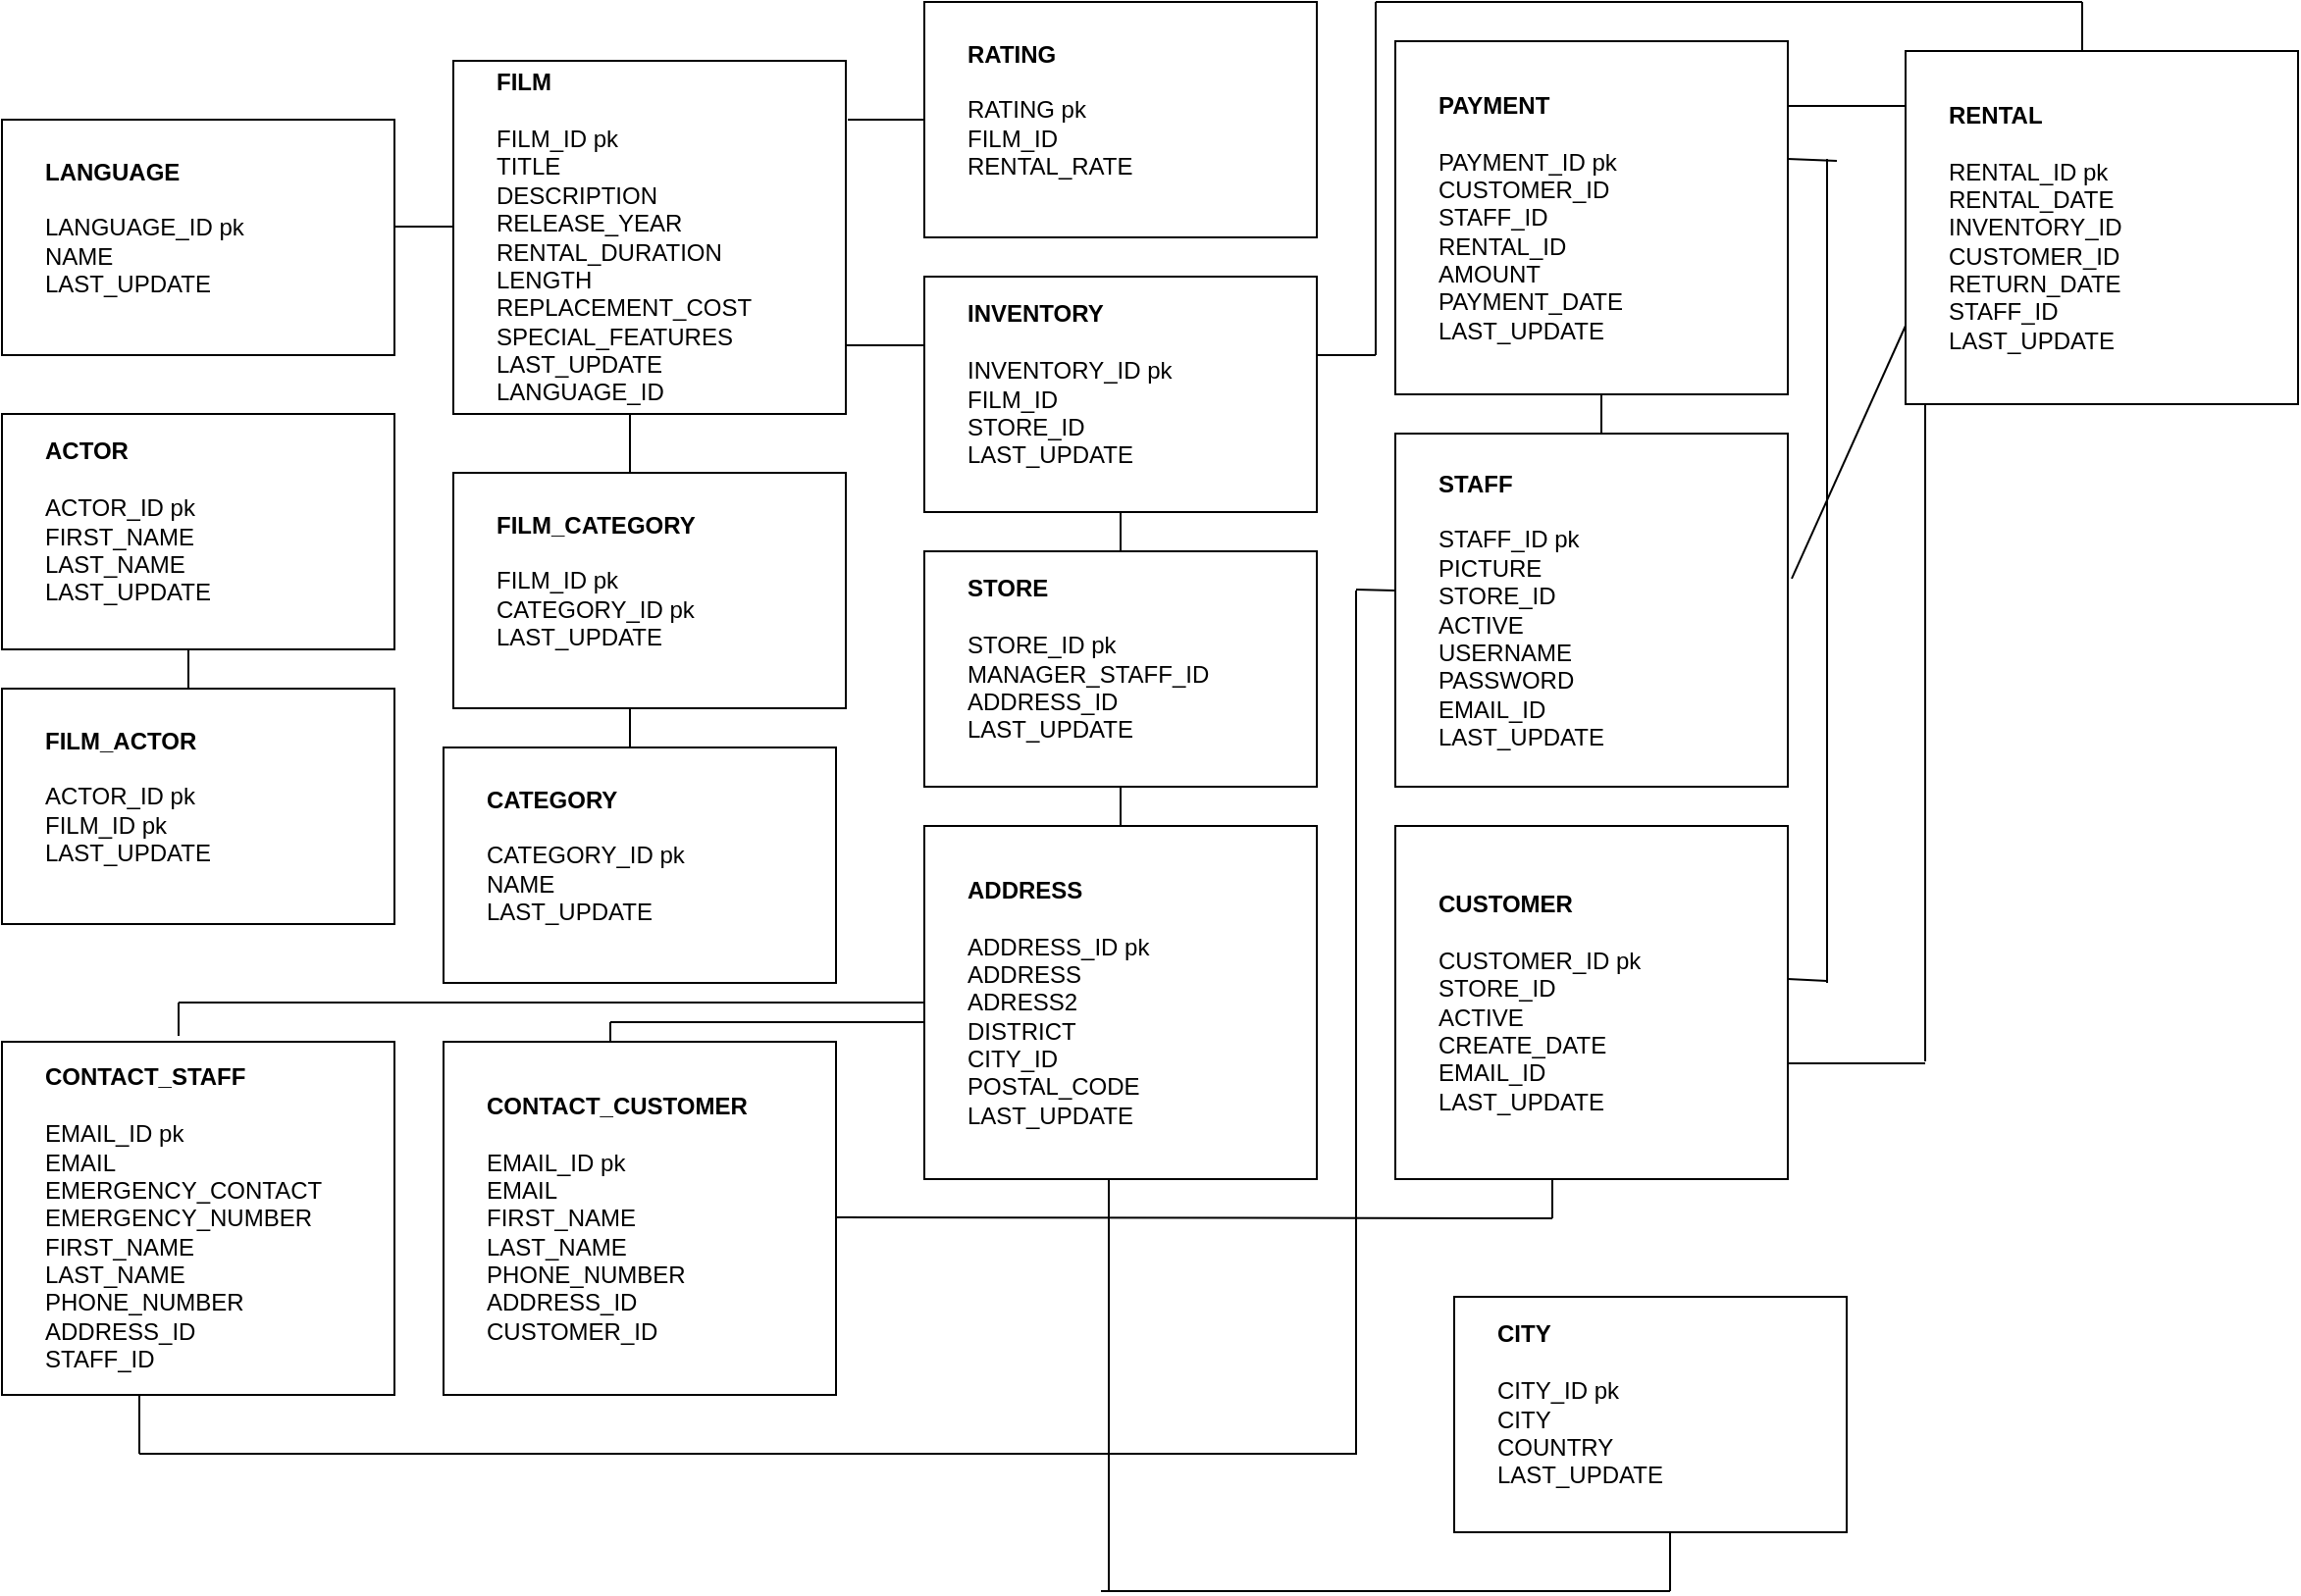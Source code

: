 <mxfile version="14.2.7" type="device"><diagram id="pTAl0OjDMxhIkB_9Gs8P" name="Page-1"><mxGraphModel dx="2764" dy="2748" grid="1" gridSize="10" guides="1" tooltips="1" connect="1" arrows="1" fold="1" page="1" pageScale="1" pageWidth="1169" pageHeight="827" math="0" shadow="0"><root><mxCell id="0"/><mxCell id="1" parent="0"/><mxCell id="6Wa7xIm3Aodu6ZHsRnm2-1" value="" style="rounded=0;whiteSpace=wrap;html=1;" vertex="1" parent="1"><mxGeometry x="600" y="410" width="200" height="120" as="geometry"/></mxCell><mxCell id="6Wa7xIm3Aodu6ZHsRnm2-2" value="&lt;b&gt;LANGUAGE&lt;br&gt;&lt;br&gt;&lt;/b&gt;LANGUAGE_ID pk&lt;br&gt;NAME&lt;br&gt;LAST_UPDATE" style="text;html=1;strokeColor=none;fillColor=none;align=left;verticalAlign=middle;whiteSpace=wrap;rounded=0;" vertex="1" parent="1"><mxGeometry x="620" y="420" width="150" height="90" as="geometry"/></mxCell><mxCell id="6Wa7xIm3Aodu6ZHsRnm2-6" value="" style="rounded=0;whiteSpace=wrap;html=1;" vertex="1" parent="1"><mxGeometry x="830" y="380" width="200" height="180" as="geometry"/></mxCell><mxCell id="6Wa7xIm3Aodu6ZHsRnm2-7" value="&lt;b&gt;FILM&lt;br&gt;&lt;br&gt;&lt;/b&gt;FILM_ID pk&lt;br&gt;TITLE&lt;br&gt;DESCRIPTION&lt;br&gt;RELEASE_YEAR&lt;br&gt;RENTAL_DURATION&lt;br&gt;LENGTH&lt;br&gt;REPLACEMENT_COST&lt;br&gt;SPECIAL_FEATURES&lt;br&gt;LAST_UPDATE&lt;br&gt;LANGUAGE_ID" style="text;html=1;strokeColor=none;fillColor=none;align=left;verticalAlign=middle;whiteSpace=wrap;rounded=0;" vertex="1" parent="1"><mxGeometry x="850" y="415" width="160" height="110" as="geometry"/></mxCell><mxCell id="6Wa7xIm3Aodu6ZHsRnm2-8" value="" style="endArrow=none;html=1;" edge="1" parent="1"><mxGeometry width="50" height="50" relative="1" as="geometry"><mxPoint x="800" y="464.5" as="sourcePoint"/><mxPoint x="830" y="464.5" as="targetPoint"/><Array as="points"><mxPoint x="800" y="464.5"/></Array></mxGeometry></mxCell><mxCell id="6Wa7xIm3Aodu6ZHsRnm2-9" value="" style="rounded=0;whiteSpace=wrap;html=1;" vertex="1" parent="1"><mxGeometry x="600" y="560" width="200" height="120" as="geometry"/></mxCell><mxCell id="6Wa7xIm3Aodu6ZHsRnm2-10" value="&lt;b&gt;ACTOR&lt;br&gt;&lt;br&gt;&lt;/b&gt;ACTOR_ID pk&lt;br&gt;FIRST_NAME&lt;br&gt;LAST_NAME&lt;br&gt;LAST_UPDATE" style="text;html=1;strokeColor=none;fillColor=none;align=left;verticalAlign=middle;whiteSpace=wrap;rounded=0;" vertex="1" parent="1"><mxGeometry x="620" y="570" width="150" height="90" as="geometry"/></mxCell><mxCell id="6Wa7xIm3Aodu6ZHsRnm2-11" value="" style="rounded=0;whiteSpace=wrap;html=1;" vertex="1" parent="1"><mxGeometry x="600" y="700" width="200" height="120" as="geometry"/></mxCell><mxCell id="6Wa7xIm3Aodu6ZHsRnm2-12" value="&lt;b&gt;FILM_ACTOR&lt;br&gt;&lt;br&gt;&lt;/b&gt;ACTOR_ID pk&lt;br&gt;FILM_ID pk&lt;br&gt;LAST_UPDATE" style="text;html=1;strokeColor=none;fillColor=none;align=left;verticalAlign=middle;whiteSpace=wrap;rounded=0;" vertex="1" parent="1"><mxGeometry x="620" y="710" width="150" height="90" as="geometry"/></mxCell><mxCell id="6Wa7xIm3Aodu6ZHsRnm2-13" value="" style="rounded=0;whiteSpace=wrap;html=1;" vertex="1" parent="1"><mxGeometry x="825" y="730" width="200" height="120" as="geometry"/></mxCell><mxCell id="6Wa7xIm3Aodu6ZHsRnm2-14" value="&lt;b&gt;CATEGORY&lt;br&gt;&lt;br&gt;&lt;/b&gt;CATEGORY_ID pk&lt;br&gt;NAME&lt;br&gt;LAST_UPDATE" style="text;html=1;strokeColor=none;fillColor=none;align=left;verticalAlign=middle;whiteSpace=wrap;rounded=0;" vertex="1" parent="1"><mxGeometry x="845" y="740" width="150" height="90" as="geometry"/></mxCell><mxCell id="6Wa7xIm3Aodu6ZHsRnm2-15" value="" style="rounded=0;whiteSpace=wrap;html=1;" vertex="1" parent="1"><mxGeometry x="830" y="590" width="200" height="120" as="geometry"/></mxCell><mxCell id="6Wa7xIm3Aodu6ZHsRnm2-16" value="&lt;b&gt;FILM_CATEGORY&lt;br&gt;&lt;br&gt;&lt;/b&gt;FILM_ID pk&lt;br&gt;CATEGORY_ID pk&lt;br&gt;LAST_UPDATE" style="text;html=1;strokeColor=none;fillColor=none;align=left;verticalAlign=middle;whiteSpace=wrap;rounded=0;" vertex="1" parent="1"><mxGeometry x="850" y="600" width="150" height="90" as="geometry"/></mxCell><mxCell id="6Wa7xIm3Aodu6ZHsRnm2-20" value="" style="endArrow=none;html=1;" edge="1" parent="1"><mxGeometry width="50" height="50" relative="1" as="geometry"><mxPoint x="920" y="590" as="sourcePoint"/><mxPoint x="920" y="560" as="targetPoint"/></mxGeometry></mxCell><mxCell id="6Wa7xIm3Aodu6ZHsRnm2-21" value="" style="endArrow=none;html=1;" edge="1" parent="1" target="6Wa7xIm3Aodu6ZHsRnm2-10"><mxGeometry width="50" height="50" relative="1" as="geometry"><mxPoint x="709.5" y="570" as="sourcePoint"/><mxPoint x="709.5" y="540" as="targetPoint"/></mxGeometry></mxCell><mxCell id="6Wa7xIm3Aodu6ZHsRnm2-22" value="" style="endArrow=none;html=1;" edge="1" parent="1" target="6Wa7xIm3Aodu6ZHsRnm2-10"><mxGeometry width="50" height="50" relative="1" as="geometry"><mxPoint x="709.5" y="570" as="sourcePoint"/><mxPoint x="709.5" y="540" as="targetPoint"/></mxGeometry></mxCell><mxCell id="6Wa7xIm3Aodu6ZHsRnm2-23" value="" style="endArrow=none;html=1;" edge="1" parent="1"><mxGeometry width="50" height="50" relative="1" as="geometry"><mxPoint x="695" y="700" as="sourcePoint"/><mxPoint x="695" y="680" as="targetPoint"/></mxGeometry></mxCell><mxCell id="6Wa7xIm3Aodu6ZHsRnm2-27" value="" style="endArrow=none;html=1;" edge="1" parent="1"><mxGeometry width="50" height="50" relative="1" as="geometry"><mxPoint x="920" y="730" as="sourcePoint"/><mxPoint x="920" y="710" as="targetPoint"/></mxGeometry></mxCell><mxCell id="6Wa7xIm3Aodu6ZHsRnm2-28" value="" style="rounded=0;whiteSpace=wrap;html=1;" vertex="1" parent="1"><mxGeometry x="1070" y="350" width="200" height="120" as="geometry"/></mxCell><mxCell id="6Wa7xIm3Aodu6ZHsRnm2-29" value="&lt;b&gt;RATING&lt;br&gt;&lt;br&gt;&lt;/b&gt;RATING pk&lt;br&gt;FILM_ID&lt;br&gt;RENTAL_RATE" style="text;html=1;strokeColor=none;fillColor=none;align=left;verticalAlign=middle;whiteSpace=wrap;rounded=0;" vertex="1" parent="1"><mxGeometry x="1090" y="360" width="150" height="90" as="geometry"/></mxCell><mxCell id="6Wa7xIm3Aodu6ZHsRnm2-30" value="" style="endArrow=none;html=1;exitX=1.005;exitY=0.167;exitDx=0;exitDy=0;exitPerimeter=0;" edge="1" parent="1" source="6Wa7xIm3Aodu6ZHsRnm2-6"><mxGeometry width="50" height="50" relative="1" as="geometry"><mxPoint x="1020" y="460" as="sourcePoint"/><mxPoint x="1070" y="410" as="targetPoint"/></mxGeometry></mxCell><mxCell id="6Wa7xIm3Aodu6ZHsRnm2-31" value="" style="rounded=0;whiteSpace=wrap;html=1;" vertex="1" parent="1"><mxGeometry x="1070" y="490" width="200" height="120" as="geometry"/></mxCell><mxCell id="6Wa7xIm3Aodu6ZHsRnm2-32" value="&lt;b&gt;INVENTORY&lt;br&gt;&lt;br&gt;&lt;/b&gt;INVENTORY_ID pk&lt;br&gt;FILM_ID&lt;br&gt;STORE_ID&lt;br&gt;LAST_UPDATE" style="text;html=1;strokeColor=none;fillColor=none;align=left;verticalAlign=middle;whiteSpace=wrap;rounded=0;" vertex="1" parent="1"><mxGeometry x="1090" y="500" width="150" height="90" as="geometry"/></mxCell><mxCell id="6Wa7xIm3Aodu6ZHsRnm2-33" value="" style="rounded=0;whiteSpace=wrap;html=1;" vertex="1" parent="1"><mxGeometry x="1070" y="630" width="200" height="120" as="geometry"/></mxCell><mxCell id="6Wa7xIm3Aodu6ZHsRnm2-34" value="&lt;b&gt;STORE&lt;br&gt;&lt;br&gt;&lt;/b&gt;STORE_ID pk&lt;br&gt;MANAGER_STAFF_ID&lt;br&gt;ADDRESS_ID&lt;br&gt;LAST_UPDATE" style="text;html=1;strokeColor=none;fillColor=none;align=left;verticalAlign=middle;whiteSpace=wrap;rounded=0;" vertex="1" parent="1"><mxGeometry x="1090" y="640" width="150" height="90" as="geometry"/></mxCell><mxCell id="6Wa7xIm3Aodu6ZHsRnm2-35" value="" style="rounded=0;whiteSpace=wrap;html=1;" vertex="1" parent="1"><mxGeometry x="1070" y="770" width="200" height="180" as="geometry"/></mxCell><mxCell id="6Wa7xIm3Aodu6ZHsRnm2-36" value="&lt;b&gt;ADDRESS&lt;br&gt;&lt;br&gt;&lt;/b&gt;ADDRESS_ID pk&lt;br&gt;ADDRESS&lt;br&gt;ADRESS2&lt;br&gt;DISTRICT&lt;br&gt;CITY_ID&lt;br&gt;POSTAL_CODE&lt;br&gt;LAST_UPDATE" style="text;html=1;strokeColor=none;fillColor=none;align=left;verticalAlign=middle;whiteSpace=wrap;rounded=0;" vertex="1" parent="1"><mxGeometry x="1090" y="805" width="160" height="110" as="geometry"/></mxCell><mxCell id="6Wa7xIm3Aodu6ZHsRnm2-37" value="" style="endArrow=none;html=1;exitX=0.5;exitY=0;exitDx=0;exitDy=0;" edge="1" parent="1" source="6Wa7xIm3Aodu6ZHsRnm2-35"><mxGeometry width="50" height="50" relative="1" as="geometry"><mxPoint x="1120" y="800" as="sourcePoint"/><mxPoint x="1170" y="750" as="targetPoint"/></mxGeometry></mxCell><mxCell id="6Wa7xIm3Aodu6ZHsRnm2-39" value="" style="endArrow=none;html=1;exitX=0.5;exitY=0;exitDx=0;exitDy=0;" edge="1" parent="1" source="6Wa7xIm3Aodu6ZHsRnm2-33"><mxGeometry width="50" height="50" relative="1" as="geometry"><mxPoint x="1120" y="660" as="sourcePoint"/><mxPoint x="1170" y="610" as="targetPoint"/></mxGeometry></mxCell><mxCell id="6Wa7xIm3Aodu6ZHsRnm2-40" value="" style="endArrow=none;html=1;" edge="1" parent="1"><mxGeometry width="50" height="50" relative="1" as="geometry"><mxPoint x="1030" y="525" as="sourcePoint"/><mxPoint x="1070" y="525" as="targetPoint"/></mxGeometry></mxCell><mxCell id="6Wa7xIm3Aodu6ZHsRnm2-41" value="" style="rounded=0;whiteSpace=wrap;html=1;" vertex="1" parent="1"><mxGeometry x="600" y="880" width="200" height="180" as="geometry"/></mxCell><mxCell id="6Wa7xIm3Aodu6ZHsRnm2-42" value="&lt;b&gt;CONTACT_STAFF&lt;br&gt;&lt;br&gt;&lt;/b&gt;EMAIL_ID pk&lt;br&gt;EMAIL&lt;br&gt;EMERGENCY_CONTACT&lt;br&gt;EMERGENCY_NUMBER&lt;br&gt;FIRST_NAME&lt;br&gt;LAST_NAME&lt;br&gt;PHONE_NUMBER&lt;br&gt;ADDRESS_ID&lt;br&gt;STAFF_ID" style="text;html=1;strokeColor=none;fillColor=none;align=left;verticalAlign=middle;whiteSpace=wrap;rounded=0;" vertex="1" parent="1"><mxGeometry x="620" y="915" width="160" height="110" as="geometry"/></mxCell><mxCell id="6Wa7xIm3Aodu6ZHsRnm2-43" value="" style="rounded=0;whiteSpace=wrap;html=1;" vertex="1" parent="1"><mxGeometry x="825" y="880" width="200" height="180" as="geometry"/></mxCell><mxCell id="6Wa7xIm3Aodu6ZHsRnm2-44" value="&lt;b&gt;CONTACT_CUSTOMER&lt;br&gt;&lt;br&gt;&lt;/b&gt;EMAIL_ID pk&lt;br&gt;EMAIL&lt;br&gt;FIRST_NAME&lt;br&gt;LAST_NAME&lt;br&gt;PHONE_NUMBER&lt;br&gt;ADDRESS_ID&lt;br&gt;CUSTOMER_ID" style="text;html=1;strokeColor=none;fillColor=none;align=left;verticalAlign=middle;whiteSpace=wrap;rounded=0;" vertex="1" parent="1"><mxGeometry x="845" y="915" width="160" height="110" as="geometry"/></mxCell><mxCell id="6Wa7xIm3Aodu6ZHsRnm2-45" value="" style="endArrow=none;html=1;" edge="1" parent="1"><mxGeometry width="50" height="50" relative="1" as="geometry"><mxPoint x="690" y="860" as="sourcePoint"/><mxPoint x="1070" y="860" as="targetPoint"/></mxGeometry></mxCell><mxCell id="6Wa7xIm3Aodu6ZHsRnm2-47" value="" style="endArrow=none;html=1;" edge="1" parent="1"><mxGeometry width="50" height="50" relative="1" as="geometry"><mxPoint x="690" y="877" as="sourcePoint"/><mxPoint x="690" y="860" as="targetPoint"/></mxGeometry></mxCell><mxCell id="6Wa7xIm3Aodu6ZHsRnm2-48" value="" style="endArrow=none;html=1;" edge="1" parent="1"><mxGeometry width="50" height="50" relative="1" as="geometry"><mxPoint x="910" y="870" as="sourcePoint"/><mxPoint x="1070" y="870" as="targetPoint"/></mxGeometry></mxCell><mxCell id="6Wa7xIm3Aodu6ZHsRnm2-49" value="" style="endArrow=none;html=1;" edge="1" parent="1"><mxGeometry width="50" height="50" relative="1" as="geometry"><mxPoint x="910" y="880" as="sourcePoint"/><mxPoint x="910" y="870" as="targetPoint"/></mxGeometry></mxCell><mxCell id="6Wa7xIm3Aodu6ZHsRnm2-50" value="" style="rounded=0;whiteSpace=wrap;html=1;" vertex="1" parent="1"><mxGeometry x="1310" y="370" width="200" height="180" as="geometry"/></mxCell><mxCell id="6Wa7xIm3Aodu6ZHsRnm2-51" value="&lt;b&gt;PAYMENT&lt;br&gt;&lt;br&gt;&lt;/b&gt;PAYMENT_ID pk&lt;br&gt;CUSTOMER_ID&lt;br&gt;STAFF_ID&lt;br&gt;RENTAL_ID&lt;br&gt;AMOUNT&lt;br&gt;PAYMENT_DATE&lt;br&gt;LAST_UPDATE" style="text;html=1;strokeColor=none;fillColor=none;align=left;verticalAlign=middle;whiteSpace=wrap;rounded=0;" vertex="1" parent="1"><mxGeometry x="1330" y="405" width="160" height="110" as="geometry"/></mxCell><mxCell id="6Wa7xIm3Aodu6ZHsRnm2-52" value="" style="rounded=0;whiteSpace=wrap;html=1;" vertex="1" parent="1"><mxGeometry x="1310" y="570" width="200" height="180" as="geometry"/></mxCell><mxCell id="6Wa7xIm3Aodu6ZHsRnm2-53" value="&lt;b&gt;STAFF&lt;br&gt;&lt;br&gt;&lt;/b&gt;STAFF_ID pk&lt;br&gt;PICTURE&lt;br&gt;STORE_ID&lt;br&gt;ACTIVE&lt;br&gt;USERNAME&lt;br&gt;PASSWORD&lt;br&gt;EMAIL_ID&lt;br&gt;LAST_UPDATE" style="text;html=1;strokeColor=none;fillColor=none;align=left;verticalAlign=middle;whiteSpace=wrap;rounded=0;" vertex="1" parent="1"><mxGeometry x="1330" y="605" width="160" height="110" as="geometry"/></mxCell><mxCell id="6Wa7xIm3Aodu6ZHsRnm2-54" value="" style="rounded=0;whiteSpace=wrap;html=1;" vertex="1" parent="1"><mxGeometry x="1310" y="770" width="200" height="180" as="geometry"/></mxCell><mxCell id="6Wa7xIm3Aodu6ZHsRnm2-55" value="&lt;b&gt;CUSTOMER&lt;br&gt;&lt;br&gt;&lt;/b&gt;CUSTOMER_ID pk&lt;br&gt;STORE_ID&lt;br&gt;ACTIVE&lt;br&gt;CREATE_DATE&lt;br&gt;EMAIL_ID&lt;br&gt;LAST_UPDATE" style="text;html=1;strokeColor=none;fillColor=none;align=left;verticalAlign=middle;whiteSpace=wrap;rounded=0;" vertex="1" parent="1"><mxGeometry x="1330" y="805" width="160" height="110" as="geometry"/></mxCell><mxCell id="6Wa7xIm3Aodu6ZHsRnm2-56" value="" style="endArrow=none;html=1;" edge="1" parent="1"><mxGeometry width="50" height="50" relative="1" as="geometry"><mxPoint x="1025" y="969.5" as="sourcePoint"/><mxPoint x="1390" y="970" as="targetPoint"/></mxGeometry></mxCell><mxCell id="6Wa7xIm3Aodu6ZHsRnm2-57" value="" style="endArrow=none;html=1;" edge="1" parent="1"><mxGeometry width="50" height="50" relative="1" as="geometry"><mxPoint x="670" y="1090" as="sourcePoint"/><mxPoint x="1290" y="1090" as="targetPoint"/></mxGeometry></mxCell><mxCell id="6Wa7xIm3Aodu6ZHsRnm2-58" value="" style="endArrow=none;html=1;" edge="1" parent="1"><mxGeometry width="50" height="50" relative="1" as="geometry"><mxPoint x="1290" y="1090.5" as="sourcePoint"/><mxPoint x="1290" y="650" as="targetPoint"/></mxGeometry></mxCell><mxCell id="6Wa7xIm3Aodu6ZHsRnm2-59" value="" style="endArrow=none;html=1;" edge="1" parent="1"><mxGeometry width="50" height="50" relative="1" as="geometry"><mxPoint x="1290" y="649.5" as="sourcePoint"/><mxPoint x="1310" y="650" as="targetPoint"/></mxGeometry></mxCell><mxCell id="6Wa7xIm3Aodu6ZHsRnm2-60" value="" style="endArrow=none;html=1;" edge="1" parent="1"><mxGeometry width="50" height="50" relative="1" as="geometry"><mxPoint x="1390" y="950" as="sourcePoint"/><mxPoint x="1390" y="970" as="targetPoint"/></mxGeometry></mxCell><mxCell id="6Wa7xIm3Aodu6ZHsRnm2-61" value="" style="endArrow=none;html=1;" edge="1" parent="1"><mxGeometry width="50" height="50" relative="1" as="geometry"><mxPoint x="670" y="1060" as="sourcePoint"/><mxPoint x="670" y="1090" as="targetPoint"/></mxGeometry></mxCell><mxCell id="6Wa7xIm3Aodu6ZHsRnm2-62" value="" style="endArrow=none;html=1;" edge="1" parent="1"><mxGeometry width="50" height="50" relative="1" as="geometry"><mxPoint x="1415" y="550" as="sourcePoint"/><mxPoint x="1415" y="570" as="targetPoint"/></mxGeometry></mxCell><mxCell id="6Wa7xIm3Aodu6ZHsRnm2-63" value="" style="endArrow=none;html=1;" edge="1" parent="1"><mxGeometry width="50" height="50" relative="1" as="geometry"><mxPoint x="1530" y="430" as="sourcePoint"/><mxPoint x="1530" y="850" as="targetPoint"/></mxGeometry></mxCell><mxCell id="6Wa7xIm3Aodu6ZHsRnm2-64" value="" style="endArrow=none;html=1;" edge="1" parent="1"><mxGeometry width="50" height="50" relative="1" as="geometry"><mxPoint x="1510" y="848" as="sourcePoint"/><mxPoint x="1530" y="849" as="targetPoint"/></mxGeometry></mxCell><mxCell id="6Wa7xIm3Aodu6ZHsRnm2-65" value="" style="endArrow=none;html=1;" edge="1" parent="1"><mxGeometry width="50" height="50" relative="1" as="geometry"><mxPoint x="1510" y="430" as="sourcePoint"/><mxPoint x="1535" y="431" as="targetPoint"/></mxGeometry></mxCell><mxCell id="6Wa7xIm3Aodu6ZHsRnm2-66" value="" style="rounded=0;whiteSpace=wrap;html=1;" vertex="1" parent="1"><mxGeometry x="1570" y="375" width="200" height="180" as="geometry"/></mxCell><mxCell id="6Wa7xIm3Aodu6ZHsRnm2-67" value="&lt;b&gt;RENTAL&lt;br&gt;&lt;br&gt;&lt;/b&gt;RENTAL_ID pk&lt;br&gt;RENTAL_DATE&lt;br&gt;INVENTORY_ID&lt;br&gt;CUSTOMER_ID&lt;br&gt;RETURN_DATE&lt;br&gt;STAFF_ID&lt;br&gt;LAST_UPDATE" style="text;html=1;strokeColor=none;fillColor=none;align=left;verticalAlign=middle;whiteSpace=wrap;rounded=0;" vertex="1" parent="1"><mxGeometry x="1590" y="410" width="160" height="110" as="geometry"/></mxCell><mxCell id="6Wa7xIm3Aodu6ZHsRnm2-69" value="" style="endArrow=none;html=1;" edge="1" parent="1"><mxGeometry width="50" height="50" relative="1" as="geometry"><mxPoint x="1580" y="555" as="sourcePoint"/><mxPoint x="1580" y="890" as="targetPoint"/></mxGeometry></mxCell><mxCell id="6Wa7xIm3Aodu6ZHsRnm2-72" value="" style="endArrow=none;html=1;exitX=1;exitY=0.672;exitDx=0;exitDy=0;exitPerimeter=0;" edge="1" parent="1" source="6Wa7xIm3Aodu6ZHsRnm2-54"><mxGeometry width="50" height="50" relative="1" as="geometry"><mxPoint x="1520" y="890" as="sourcePoint"/><mxPoint x="1580" y="891" as="targetPoint"/></mxGeometry></mxCell><mxCell id="6Wa7xIm3Aodu6ZHsRnm2-73" value="" style="endArrow=none;html=1;exitX=1;exitY=0.672;exitDx=0;exitDy=0;exitPerimeter=0;" edge="1" parent="1"><mxGeometry width="50" height="50" relative="1" as="geometry"><mxPoint x="1510" y="403.0" as="sourcePoint"/><mxPoint x="1570" y="403" as="targetPoint"/></mxGeometry></mxCell><mxCell id="6Wa7xIm3Aodu6ZHsRnm2-74" value="" style="endArrow=none;html=1;exitX=1.01;exitY=0.411;exitDx=0;exitDy=0;exitPerimeter=0;" edge="1" parent="1" source="6Wa7xIm3Aodu6ZHsRnm2-52"><mxGeometry width="50" height="50" relative="1" as="geometry"><mxPoint x="1510" y="515" as="sourcePoint"/><mxPoint x="1570" y="515" as="targetPoint"/></mxGeometry></mxCell><mxCell id="6Wa7xIm3Aodu6ZHsRnm2-75" value="" style="endArrow=none;html=1;" edge="1" parent="1"><mxGeometry width="50" height="50" relative="1" as="geometry"><mxPoint x="1300" y="350" as="sourcePoint"/><mxPoint x="1660" y="350" as="targetPoint"/></mxGeometry></mxCell><mxCell id="6Wa7xIm3Aodu6ZHsRnm2-76" value="" style="endArrow=none;html=1;" edge="1" parent="1"><mxGeometry width="50" height="50" relative="1" as="geometry"><mxPoint x="1300" y="530" as="sourcePoint"/><mxPoint x="1300" y="350" as="targetPoint"/></mxGeometry></mxCell><mxCell id="6Wa7xIm3Aodu6ZHsRnm2-77" value="" style="endArrow=none;html=1;" edge="1" parent="1"><mxGeometry width="50" height="50" relative="1" as="geometry"><mxPoint x="1270" y="530" as="sourcePoint"/><mxPoint x="1300" y="530" as="targetPoint"/></mxGeometry></mxCell><mxCell id="6Wa7xIm3Aodu6ZHsRnm2-78" value="" style="endArrow=none;html=1;exitX=1;exitY=0.672;exitDx=0;exitDy=0;exitPerimeter=0;entryX=0.45;entryY=0;entryDx=0;entryDy=0;entryPerimeter=0;" edge="1" parent="1" target="6Wa7xIm3Aodu6ZHsRnm2-66"><mxGeometry width="50" height="50" relative="1" as="geometry"><mxPoint x="1660" y="350" as="sourcePoint"/><mxPoint x="1720" y="350" as="targetPoint"/></mxGeometry></mxCell><mxCell id="6Wa7xIm3Aodu6ZHsRnm2-79" value="" style="rounded=0;whiteSpace=wrap;html=1;" vertex="1" parent="1"><mxGeometry x="1340" y="1010" width="200" height="120" as="geometry"/></mxCell><mxCell id="6Wa7xIm3Aodu6ZHsRnm2-80" value="&lt;b&gt;CITY&lt;br&gt;&lt;br&gt;&lt;/b&gt;CITY_ID pk&lt;br&gt;CITY&lt;br&gt;COUNTRY&lt;br&gt;LAST_UPDATE" style="text;html=1;strokeColor=none;fillColor=none;align=left;verticalAlign=middle;whiteSpace=wrap;rounded=0;" vertex="1" parent="1"><mxGeometry x="1360" y="1020" width="150" height="90" as="geometry"/></mxCell><mxCell id="6Wa7xIm3Aodu6ZHsRnm2-81" value="" style="endArrow=none;html=1;" edge="1" parent="1"><mxGeometry width="50" height="50" relative="1" as="geometry"><mxPoint x="1160" y="1160" as="sourcePoint"/><mxPoint x="1450" y="1160" as="targetPoint"/></mxGeometry></mxCell><mxCell id="6Wa7xIm3Aodu6ZHsRnm2-84" value="" style="endArrow=none;html=1;" edge="1" parent="1"><mxGeometry width="50" height="50" relative="1" as="geometry"><mxPoint x="1164" y="950" as="sourcePoint"/><mxPoint x="1164" y="1160" as="targetPoint"/></mxGeometry></mxCell><mxCell id="6Wa7xIm3Aodu6ZHsRnm2-85" value="" style="endArrow=none;html=1;" edge="1" parent="1"><mxGeometry width="50" height="50" relative="1" as="geometry"><mxPoint x="1450" y="1160" as="sourcePoint"/><mxPoint x="1450" y="1130" as="targetPoint"/></mxGeometry></mxCell></root></mxGraphModel></diagram></mxfile>